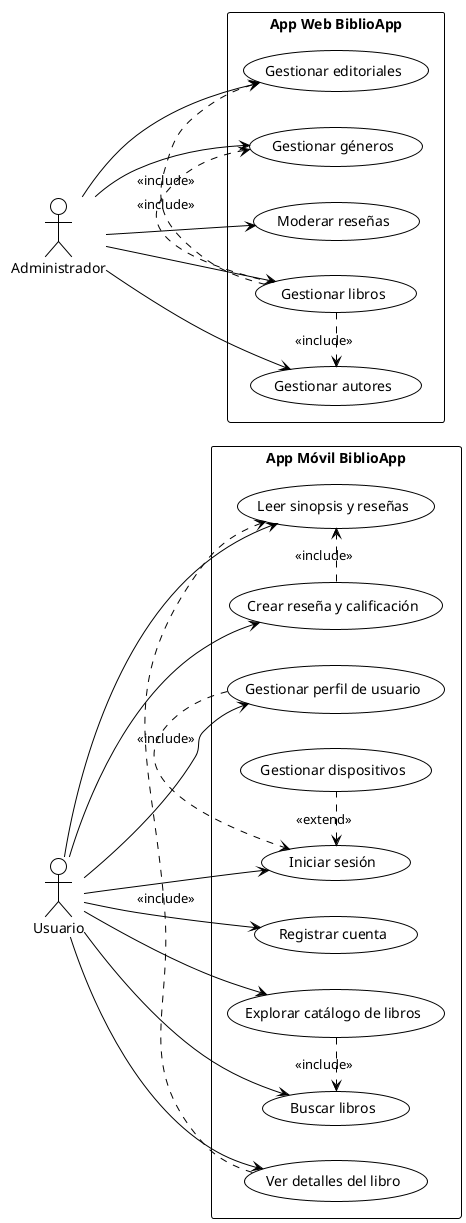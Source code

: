 @startuml
!theme plain

left to right direction

actor "Usuario" as User
actor "Administrador" as Admin

rectangle "App Móvil BiblioApp" {
  usecase "Registrar cuenta" as UC1
  usecase "Iniciar sesión" as UC2
  usecase "Explorar catálogo de libros" as UC3
  usecase "Buscar libros" as UC4
  usecase "Ver detalles del libro" as UC5
  usecase "Leer sinopsis y reseñas" as UC6
  usecase "Crear reseña y calificación" as UC7
  usecase "Gestionar perfil de usuario" as UC8
  usecase "Gestionar dispositivos" as UC9
}

rectangle "App Web BiblioApp" {
  usecase "Gestionar libros" as UC10
  usecase "Gestionar autores" as UC11
  usecase "Gestionar editoriales" as UC12
  usecase "Gestionar géneros" as UC13
  usecase "Moderar reseñas" as UC14
}

' Relaciones del Usuario
User --> UC1
User --> UC2
User --> UC3
User --> UC4
User --> UC5
User --> UC6
User --> UC7
User --> UC8

' Relaciones del Administrador
Admin --> UC10
Admin --> UC11
Admin --> UC12
Admin --> UC13
Admin --> UC14

' Conexiones entre casos de uso
UC3 .> UC4 : <<include>>
UC5 .> UC6 : <<include>>
UC7 .> UC6 : <<include>>
UC8 .> UC2 : <<include>>
UC10 .> UC11 : <<include>>
UC10 .> UC12 : <<include>>
UC10 .> UC13 : <<include>>
UC2 <. UC9 : <<extend>>

@enduml